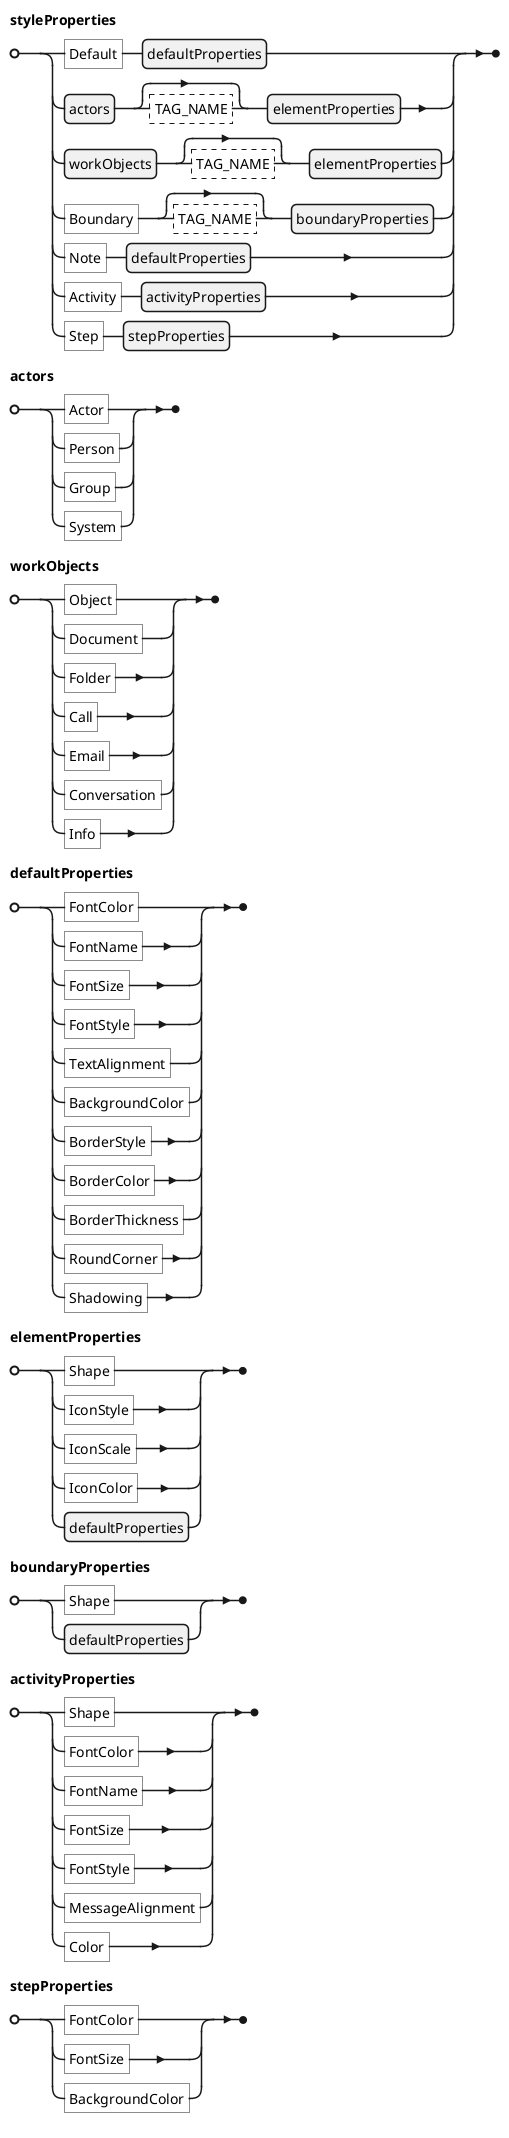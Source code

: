 @startebnf
styleProperties =
"Default", defaultProperties |\
actors, [?TAG_NAME?], elementProperties |\
workObjects, [?TAG_NAME?], elementProperties |\
"Boundary", [?TAG_NAME?], boundaryProperties |\
"Note", defaultProperties |\
"Activity", activityProperties |\
"Step", stepProperties;

actors = "Actor" | "Person" | "Group" | "System";
workObjects = "Object" | "Document" | "Folder" | "Call" | "Email" | "Conversation" | "Info";

defaultProperties = "FontColor" | "FontName" | "FontSize" | "FontStyle" | "TextAlignment" | "BackgroundColor" | "BorderStyle" | "BorderColor" | "BorderThickness" | "RoundCorner" | "Shadowing";
elementProperties = "Shape" | "IconStyle" | "IconScale" | "IconColor" | defaultProperties;
boundaryProperties = "Shape" | defaultProperties;

activityProperties = "Shape" | "FontColor" | "FontName" | "FontSize" | "FontStyle" | "MessageAlignment" | "Color";
stepProperties = "FontColor" | "FontSize" | "BackgroundColor";

@endyaml
